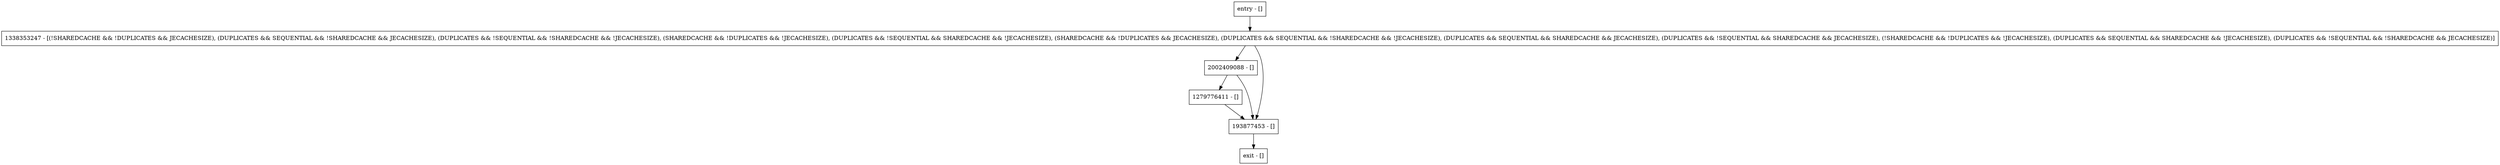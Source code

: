digraph copy {
node [shape=record];
entry [label="entry - []"];
exit [label="exit - []"];
2002409088 [label="2002409088 - []"];
1338353247 [label="1338353247 - [(!SHAREDCACHE && !DUPLICATES && JECACHESIZE), (DUPLICATES && SEQUENTIAL && !SHAREDCACHE && JECACHESIZE), (DUPLICATES && !SEQUENTIAL && !SHAREDCACHE && !JECACHESIZE), (SHAREDCACHE && !DUPLICATES && !JECACHESIZE), (DUPLICATES && !SEQUENTIAL && SHAREDCACHE && !JECACHESIZE), (SHAREDCACHE && !DUPLICATES && JECACHESIZE), (DUPLICATES && SEQUENTIAL && !SHAREDCACHE && !JECACHESIZE), (DUPLICATES && SEQUENTIAL && SHAREDCACHE && JECACHESIZE), (DUPLICATES && !SEQUENTIAL && SHAREDCACHE && JECACHESIZE), (!SHAREDCACHE && !DUPLICATES && !JECACHESIZE), (DUPLICATES && SEQUENTIAL && SHAREDCACHE && !JECACHESIZE), (DUPLICATES && !SEQUENTIAL && !SHAREDCACHE && JECACHESIZE)]"];
1279776411 [label="1279776411 - []"];
193877453 [label="193877453 - []"];
entry;
exit;
entry -> 1338353247;
2002409088 -> 1279776411;
2002409088 -> 193877453;
1338353247 -> 2002409088;
1338353247 -> 193877453;
1279776411 -> 193877453;
193877453 -> exit;
}
